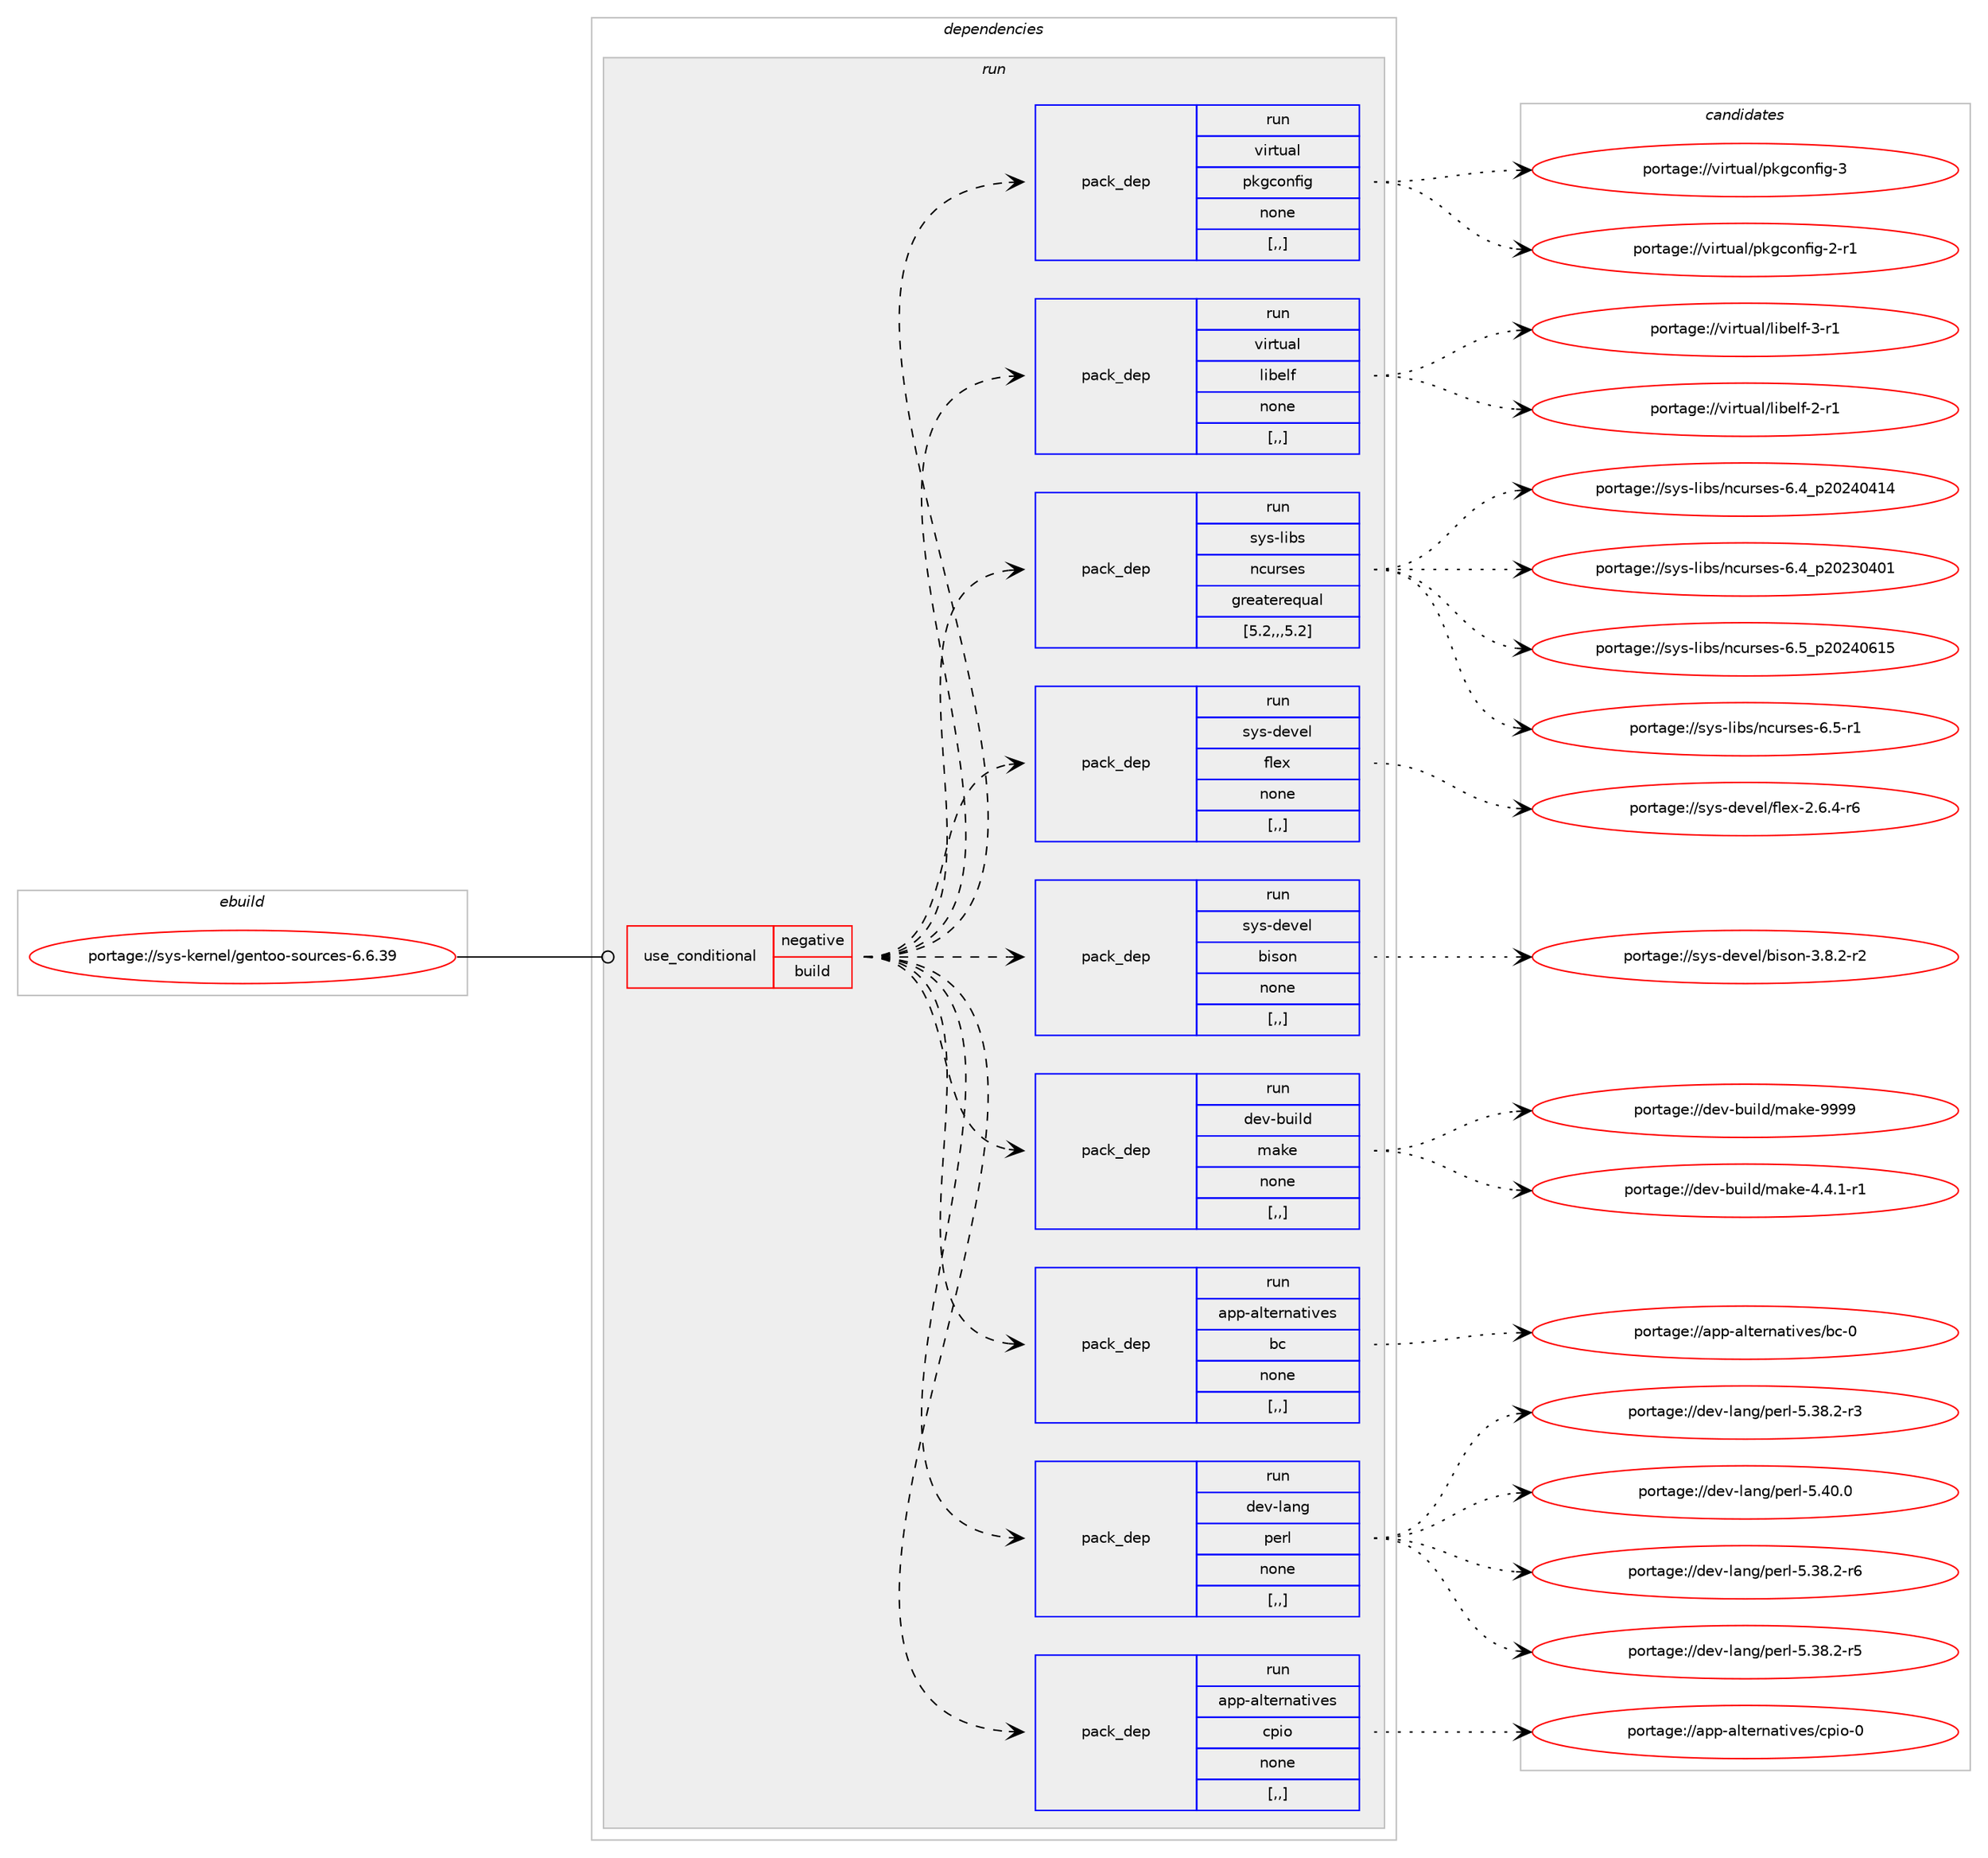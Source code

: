 digraph prolog {

# *************
# Graph options
# *************

newrank=true;
concentrate=true;
compound=true;
graph [rankdir=LR,fontname=Helvetica,fontsize=10,ranksep=1.5];#, ranksep=2.5, nodesep=0.2];
edge  [arrowhead=vee];
node  [fontname=Helvetica,fontsize=10];

# **********
# The ebuild
# **********

subgraph cluster_leftcol {
color=gray;
rank=same;
label=<<i>ebuild</i>>;
id [label="portage://sys-kernel/gentoo-sources-6.6.39", color=red, width=4, href="../sys-kernel/gentoo-sources-6.6.39.svg"];
}

# ****************
# The dependencies
# ****************

subgraph cluster_midcol {
color=gray;
label=<<i>dependencies</i>>;
subgraph cluster_compile {
fillcolor="#eeeeee";
style=filled;
label=<<i>compile</i>>;
}
subgraph cluster_compileandrun {
fillcolor="#eeeeee";
style=filled;
label=<<i>compile and run</i>>;
}
subgraph cluster_run {
fillcolor="#eeeeee";
style=filled;
label=<<i>run</i>>;
subgraph cond506 {
dependency2597 [label=<<TABLE BORDER="0" CELLBORDER="1" CELLSPACING="0" CELLPADDING="4"><TR><TD ROWSPAN="3" CELLPADDING="10">use_conditional</TD></TR><TR><TD>negative</TD></TR><TR><TD>build</TD></TR></TABLE>>, shape=none, color=red];
subgraph pack2074 {
dependency2598 [label=<<TABLE BORDER="0" CELLBORDER="1" CELLSPACING="0" CELLPADDING="4" WIDTH="220"><TR><TD ROWSPAN="6" CELLPADDING="30">pack_dep</TD></TR><TR><TD WIDTH="110">run</TD></TR><TR><TD>app-alternatives</TD></TR><TR><TD>cpio</TD></TR><TR><TD>none</TD></TR><TR><TD>[,,]</TD></TR></TABLE>>, shape=none, color=blue];
}
dependency2597:e -> dependency2598:w [weight=20,style="dashed",arrowhead="vee"];
subgraph pack2075 {
dependency2599 [label=<<TABLE BORDER="0" CELLBORDER="1" CELLSPACING="0" CELLPADDING="4" WIDTH="220"><TR><TD ROWSPAN="6" CELLPADDING="30">pack_dep</TD></TR><TR><TD WIDTH="110">run</TD></TR><TR><TD>dev-lang</TD></TR><TR><TD>perl</TD></TR><TR><TD>none</TD></TR><TR><TD>[,,]</TD></TR></TABLE>>, shape=none, color=blue];
}
dependency2597:e -> dependency2599:w [weight=20,style="dashed",arrowhead="vee"];
subgraph pack2076 {
dependency2600 [label=<<TABLE BORDER="0" CELLBORDER="1" CELLSPACING="0" CELLPADDING="4" WIDTH="220"><TR><TD ROWSPAN="6" CELLPADDING="30">pack_dep</TD></TR><TR><TD WIDTH="110">run</TD></TR><TR><TD>app-alternatives</TD></TR><TR><TD>bc</TD></TR><TR><TD>none</TD></TR><TR><TD>[,,]</TD></TR></TABLE>>, shape=none, color=blue];
}
dependency2597:e -> dependency2600:w [weight=20,style="dashed",arrowhead="vee"];
subgraph pack2077 {
dependency2601 [label=<<TABLE BORDER="0" CELLBORDER="1" CELLSPACING="0" CELLPADDING="4" WIDTH="220"><TR><TD ROWSPAN="6" CELLPADDING="30">pack_dep</TD></TR><TR><TD WIDTH="110">run</TD></TR><TR><TD>dev-build</TD></TR><TR><TD>make</TD></TR><TR><TD>none</TD></TR><TR><TD>[,,]</TD></TR></TABLE>>, shape=none, color=blue];
}
dependency2597:e -> dependency2601:w [weight=20,style="dashed",arrowhead="vee"];
subgraph pack2078 {
dependency2602 [label=<<TABLE BORDER="0" CELLBORDER="1" CELLSPACING="0" CELLPADDING="4" WIDTH="220"><TR><TD ROWSPAN="6" CELLPADDING="30">pack_dep</TD></TR><TR><TD WIDTH="110">run</TD></TR><TR><TD>sys-devel</TD></TR><TR><TD>bison</TD></TR><TR><TD>none</TD></TR><TR><TD>[,,]</TD></TR></TABLE>>, shape=none, color=blue];
}
dependency2597:e -> dependency2602:w [weight=20,style="dashed",arrowhead="vee"];
subgraph pack2079 {
dependency2603 [label=<<TABLE BORDER="0" CELLBORDER="1" CELLSPACING="0" CELLPADDING="4" WIDTH="220"><TR><TD ROWSPAN="6" CELLPADDING="30">pack_dep</TD></TR><TR><TD WIDTH="110">run</TD></TR><TR><TD>sys-devel</TD></TR><TR><TD>flex</TD></TR><TR><TD>none</TD></TR><TR><TD>[,,]</TD></TR></TABLE>>, shape=none, color=blue];
}
dependency2597:e -> dependency2603:w [weight=20,style="dashed",arrowhead="vee"];
subgraph pack2080 {
dependency2604 [label=<<TABLE BORDER="0" CELLBORDER="1" CELLSPACING="0" CELLPADDING="4" WIDTH="220"><TR><TD ROWSPAN="6" CELLPADDING="30">pack_dep</TD></TR><TR><TD WIDTH="110">run</TD></TR><TR><TD>sys-libs</TD></TR><TR><TD>ncurses</TD></TR><TR><TD>greaterequal</TD></TR><TR><TD>[5.2,,,5.2]</TD></TR></TABLE>>, shape=none, color=blue];
}
dependency2597:e -> dependency2604:w [weight=20,style="dashed",arrowhead="vee"];
subgraph pack2081 {
dependency2605 [label=<<TABLE BORDER="0" CELLBORDER="1" CELLSPACING="0" CELLPADDING="4" WIDTH="220"><TR><TD ROWSPAN="6" CELLPADDING="30">pack_dep</TD></TR><TR><TD WIDTH="110">run</TD></TR><TR><TD>virtual</TD></TR><TR><TD>libelf</TD></TR><TR><TD>none</TD></TR><TR><TD>[,,]</TD></TR></TABLE>>, shape=none, color=blue];
}
dependency2597:e -> dependency2605:w [weight=20,style="dashed",arrowhead="vee"];
subgraph pack2082 {
dependency2606 [label=<<TABLE BORDER="0" CELLBORDER="1" CELLSPACING="0" CELLPADDING="4" WIDTH="220"><TR><TD ROWSPAN="6" CELLPADDING="30">pack_dep</TD></TR><TR><TD WIDTH="110">run</TD></TR><TR><TD>virtual</TD></TR><TR><TD>pkgconfig</TD></TR><TR><TD>none</TD></TR><TR><TD>[,,]</TD></TR></TABLE>>, shape=none, color=blue];
}
dependency2597:e -> dependency2606:w [weight=20,style="dashed",arrowhead="vee"];
}
id:e -> dependency2597:w [weight=20,style="solid",arrowhead="odot"];
}
}

# **************
# The candidates
# **************

subgraph cluster_choices {
rank=same;
color=gray;
label=<<i>candidates</i>>;

subgraph choice2074 {
color=black;
nodesep=1;
choice9711211245971081161011141109711610511810111547991121051114548 [label="portage://app-alternatives/cpio-0", color=red, width=4,href="../app-alternatives/cpio-0.svg"];
dependency2598:e -> choice9711211245971081161011141109711610511810111547991121051114548:w [style=dotted,weight="100"];
}
subgraph choice2075 {
color=black;
nodesep=1;
choice10010111845108971101034711210111410845534652484648 [label="portage://dev-lang/perl-5.40.0", color=red, width=4,href="../dev-lang/perl-5.40.0.svg"];
choice100101118451089711010347112101114108455346515646504511454 [label="portage://dev-lang/perl-5.38.2-r6", color=red, width=4,href="../dev-lang/perl-5.38.2-r6.svg"];
choice100101118451089711010347112101114108455346515646504511453 [label="portage://dev-lang/perl-5.38.2-r5", color=red, width=4,href="../dev-lang/perl-5.38.2-r5.svg"];
choice100101118451089711010347112101114108455346515646504511451 [label="portage://dev-lang/perl-5.38.2-r3", color=red, width=4,href="../dev-lang/perl-5.38.2-r3.svg"];
dependency2599:e -> choice10010111845108971101034711210111410845534652484648:w [style=dotted,weight="100"];
dependency2599:e -> choice100101118451089711010347112101114108455346515646504511454:w [style=dotted,weight="100"];
dependency2599:e -> choice100101118451089711010347112101114108455346515646504511453:w [style=dotted,weight="100"];
dependency2599:e -> choice100101118451089711010347112101114108455346515646504511451:w [style=dotted,weight="100"];
}
subgraph choice2076 {
color=black;
nodesep=1;
choice971121124597108116101114110971161051181011154798994548 [label="portage://app-alternatives/bc-0", color=red, width=4,href="../app-alternatives/bc-0.svg"];
dependency2600:e -> choice971121124597108116101114110971161051181011154798994548:w [style=dotted,weight="100"];
}
subgraph choice2077 {
color=black;
nodesep=1;
choice100101118459811710510810047109971071014557575757 [label="portage://dev-build/make-9999", color=red, width=4,href="../dev-build/make-9999.svg"];
choice100101118459811710510810047109971071014552465246494511449 [label="portage://dev-build/make-4.4.1-r1", color=red, width=4,href="../dev-build/make-4.4.1-r1.svg"];
dependency2601:e -> choice100101118459811710510810047109971071014557575757:w [style=dotted,weight="100"];
dependency2601:e -> choice100101118459811710510810047109971071014552465246494511449:w [style=dotted,weight="100"];
}
subgraph choice2078 {
color=black;
nodesep=1;
choice1151211154510010111810110847981051151111104551465646504511450 [label="portage://sys-devel/bison-3.8.2-r2", color=red, width=4,href="../sys-devel/bison-3.8.2-r2.svg"];
dependency2602:e -> choice1151211154510010111810110847981051151111104551465646504511450:w [style=dotted,weight="100"];
}
subgraph choice2079 {
color=black;
nodesep=1;
choice11512111545100101118101108471021081011204550465446524511454 [label="portage://sys-devel/flex-2.6.4-r6", color=red, width=4,href="../sys-devel/flex-2.6.4-r6.svg"];
dependency2603:e -> choice11512111545100101118101108471021081011204550465446524511454:w [style=dotted,weight="100"];
}
subgraph choice2080 {
color=black;
nodesep=1;
choice1151211154510810598115471109911711411510111545544653951125048505248544953 [label="portage://sys-libs/ncurses-6.5_p20240615", color=red, width=4,href="../sys-libs/ncurses-6.5_p20240615.svg"];
choice11512111545108105981154711099117114115101115455446534511449 [label="portage://sys-libs/ncurses-6.5-r1", color=red, width=4,href="../sys-libs/ncurses-6.5-r1.svg"];
choice1151211154510810598115471109911711411510111545544652951125048505248524952 [label="portage://sys-libs/ncurses-6.4_p20240414", color=red, width=4,href="../sys-libs/ncurses-6.4_p20240414.svg"];
choice1151211154510810598115471109911711411510111545544652951125048505148524849 [label="portage://sys-libs/ncurses-6.4_p20230401", color=red, width=4,href="../sys-libs/ncurses-6.4_p20230401.svg"];
dependency2604:e -> choice1151211154510810598115471109911711411510111545544653951125048505248544953:w [style=dotted,weight="100"];
dependency2604:e -> choice11512111545108105981154711099117114115101115455446534511449:w [style=dotted,weight="100"];
dependency2604:e -> choice1151211154510810598115471109911711411510111545544652951125048505248524952:w [style=dotted,weight="100"];
dependency2604:e -> choice1151211154510810598115471109911711411510111545544652951125048505148524849:w [style=dotted,weight="100"];
}
subgraph choice2081 {
color=black;
nodesep=1;
choice11810511411611797108471081059810110810245514511449 [label="portage://virtual/libelf-3-r1", color=red, width=4,href="../virtual/libelf-3-r1.svg"];
choice11810511411611797108471081059810110810245504511449 [label="portage://virtual/libelf-2-r1", color=red, width=4,href="../virtual/libelf-2-r1.svg"];
dependency2605:e -> choice11810511411611797108471081059810110810245514511449:w [style=dotted,weight="100"];
dependency2605:e -> choice11810511411611797108471081059810110810245504511449:w [style=dotted,weight="100"];
}
subgraph choice2082 {
color=black;
nodesep=1;
choice1181051141161179710847112107103991111101021051034551 [label="portage://virtual/pkgconfig-3", color=red, width=4,href="../virtual/pkgconfig-3.svg"];
choice11810511411611797108471121071039911111010210510345504511449 [label="portage://virtual/pkgconfig-2-r1", color=red, width=4,href="../virtual/pkgconfig-2-r1.svg"];
dependency2606:e -> choice1181051141161179710847112107103991111101021051034551:w [style=dotted,weight="100"];
dependency2606:e -> choice11810511411611797108471121071039911111010210510345504511449:w [style=dotted,weight="100"];
}
}

}
